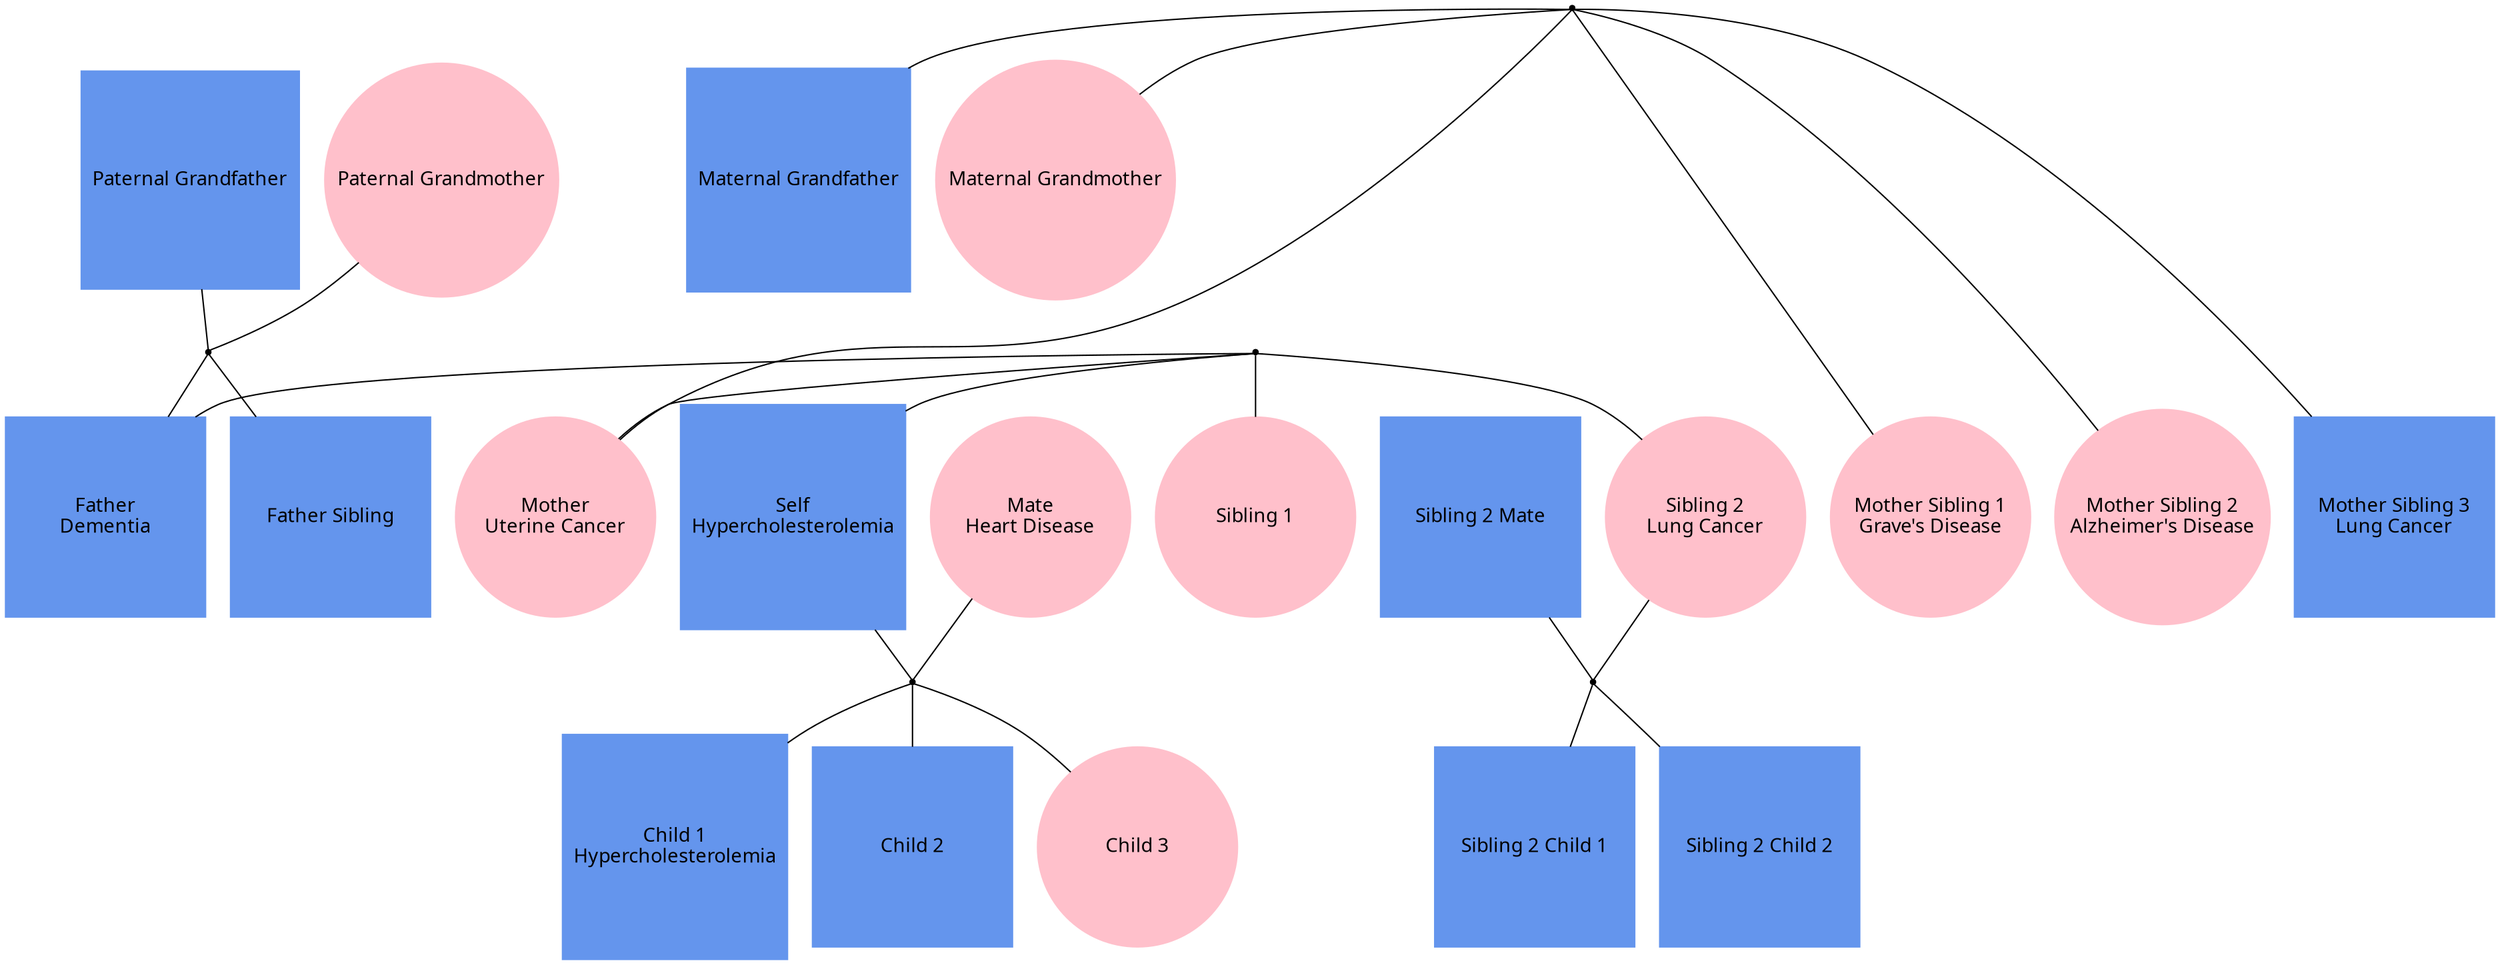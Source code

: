 
graph f11 {
ordering=out;

"Self\nHypercholesterolemia" [fontname="helvetica:bold", width=2, shape=box, style=filled, regular=1, color="cornflowerblue"];
"Mate\nHeart Disease" [fontname="helvetica:bold", width=2, shape=oval, style=filled, regular=1, color="pink"];
"Child 1\nHypercholesterolemia" [fontname="helvetica:bold", width=2, shape=box, style=filled, regular=1, color="cornflowerblue"];
"Child 2" [fontname="helvetica:bold", width=2, shape=box, style=filled, regular=1, color="cornflowerblue"];
"Child 3" [fontname="helvetica:bold", width=2, shape=oval, style=filled, regular=1, color="pink"];
"Sibling 1" [fontname="helvetica:bold", width=2, shape=oval, style=filled, regular=1, color="pink"];
"Sibling 2\nLung Cancer" [fontname="helvetica:bold", width=2, shape=oval, style=filled, regular=1, color="pink"];
"Sibling 2 Mate" [fontname="helvetica:bold", width=2, shape=box, style=filled, regular=1, color="cornflowerblue"];
"Sibling 2 Child 1" [fontname="helvetica:bold", width=2, shape=box, style=filled, regular=1, color="cornflowerblue"];
"Sibling 2 Child 2" [fontname="helvetica:bold", width=2, shape=box, style=filled, regular=1, color="cornflowerblue"];
"Mother\nUterine Cancer" [fontname="helvetica:bold", width=2, shape=oval, style=filled, regular=1, color="pink"];
"Mother Sibling 1\nGrave's Disease" [fontname="helvetica:bold", width=2, shape=oval, style=filled, regular=1, color="pink"];
"Mother Sibling 2\nAlzheimer's Disease" [fontname="helvetica:bold", width=2, shape=oval, style=filled, regular=1, color="pink"];
"Mother Sibling 3\nLung Cancer" [fontname="helvetica:bold", width=2, shape=box, style=filled, regular=1, color="cornflowerblue"];
"Maternal Grandmother" [fontname="helvetica:bold", width=2, shape=oval, style=filled, regular=1, color="pink"];
"Maternal Grandfather" [fontname="helvetica:bold", width=2, shape=box, style=filled, regular=1, color="cornflowerblue"];
"Father\nDementia" [fontname="helvetica:bold", width=2, shape=box, style=filled, regular=1, color="cornflowerblue"];
"Father Sibling" [fontname="helvetica:bold", width=2, shape=box, style=filled, regular=1, color="cornflowerblue"];
"Paternal Grandmother" [fontname="helvetica:bold", width=2, shape=oval, style=filled, regular=1, color="pink"];
"Paternal Grandfather" [fontname="helvetica:bold", width=2, shape=box, style=filled, regular=1, color="cornflowerblue"];

"self+mate" [shape=point];
"sibling2mate+sibling2" [shape=point];
"maternalgrandfather+maternalgrandmother" [shape=point];
"father+mother" [shape=point];
"paternalgrandfather+paternalgrandmother" [shape=point];

"Self\nHypercholesterolemia" -- "self+mate" -- "Mate\nHeart Disease";
"Sibling 2 Mate" -- "sibling2mate+sibling2" -- "Sibling 2\nLung Cancer";
"Maternal Grandfather" -- "maternalgrandfather+maternalgrandmother" -- "Maternal Grandmother";
"Father\nDementia" -- "father+mother" -- "Mother\nUterine Cancer";
"Paternal Grandfather" -- "paternalgrandfather+paternalgrandmother" -- "Paternal Grandmother";

"father+mother" -- "Self\nHypercholesterolemia";
"self+mate" -- "Child 1\nHypercholesterolemia";
"self+mate" -- "Child 2";
"self+mate" -- "Child 3";
"father+mother" -- "Sibling 1";
"father+mother" -- "Sibling 2\nLung Cancer";
"sibling2mate+sibling2" -- "Sibling 2 Child 1";
"sibling2mate+sibling2" -- "Sibling 2 Child 2";
"maternalgrandfather+maternalgrandmother" -- "Mother\nUterine Cancer";
"maternalgrandfather+maternalgrandmother" -- "Mother Sibling 1\nGrave's Disease";
"maternalgrandfather+maternalgrandmother" -- "Mother Sibling 2\nAlzheimer's Disease";
"maternalgrandfather+maternalgrandmother" -- "Mother Sibling 3\nLung Cancer";
"paternalgrandfather+paternalgrandmother" -- "Father\nDementia";
"paternalgrandfather+paternalgrandmother" -- "Father Sibling";

{rank=same; "Maternal Grandmother" "Maternal Grandfather" "Paternal Grandmother" "Paternal Grandfather"}
{rank=same; "Mother\nUterine Cancer" "Mother Sibling 1\nGrave's Disease" "Mother Sibling 2\nAlzheimer's Disease" "Mother Sibling 3\nLung Cancer" "Father\nDementia" "Father Sibling"}
{rank=same; "Self\nHypercholesterolemia" "Mate\nHeart Disease" "Sibling 1" "Sibling 2\nLung Cancer" "Sibling 2 Mate"}
{rank=same; "Child 1\nHypercholesterolemia" "Child 2" "Child 3" "Sibling 2 Child 1" "Sibling 2 Child 2"}
}
    